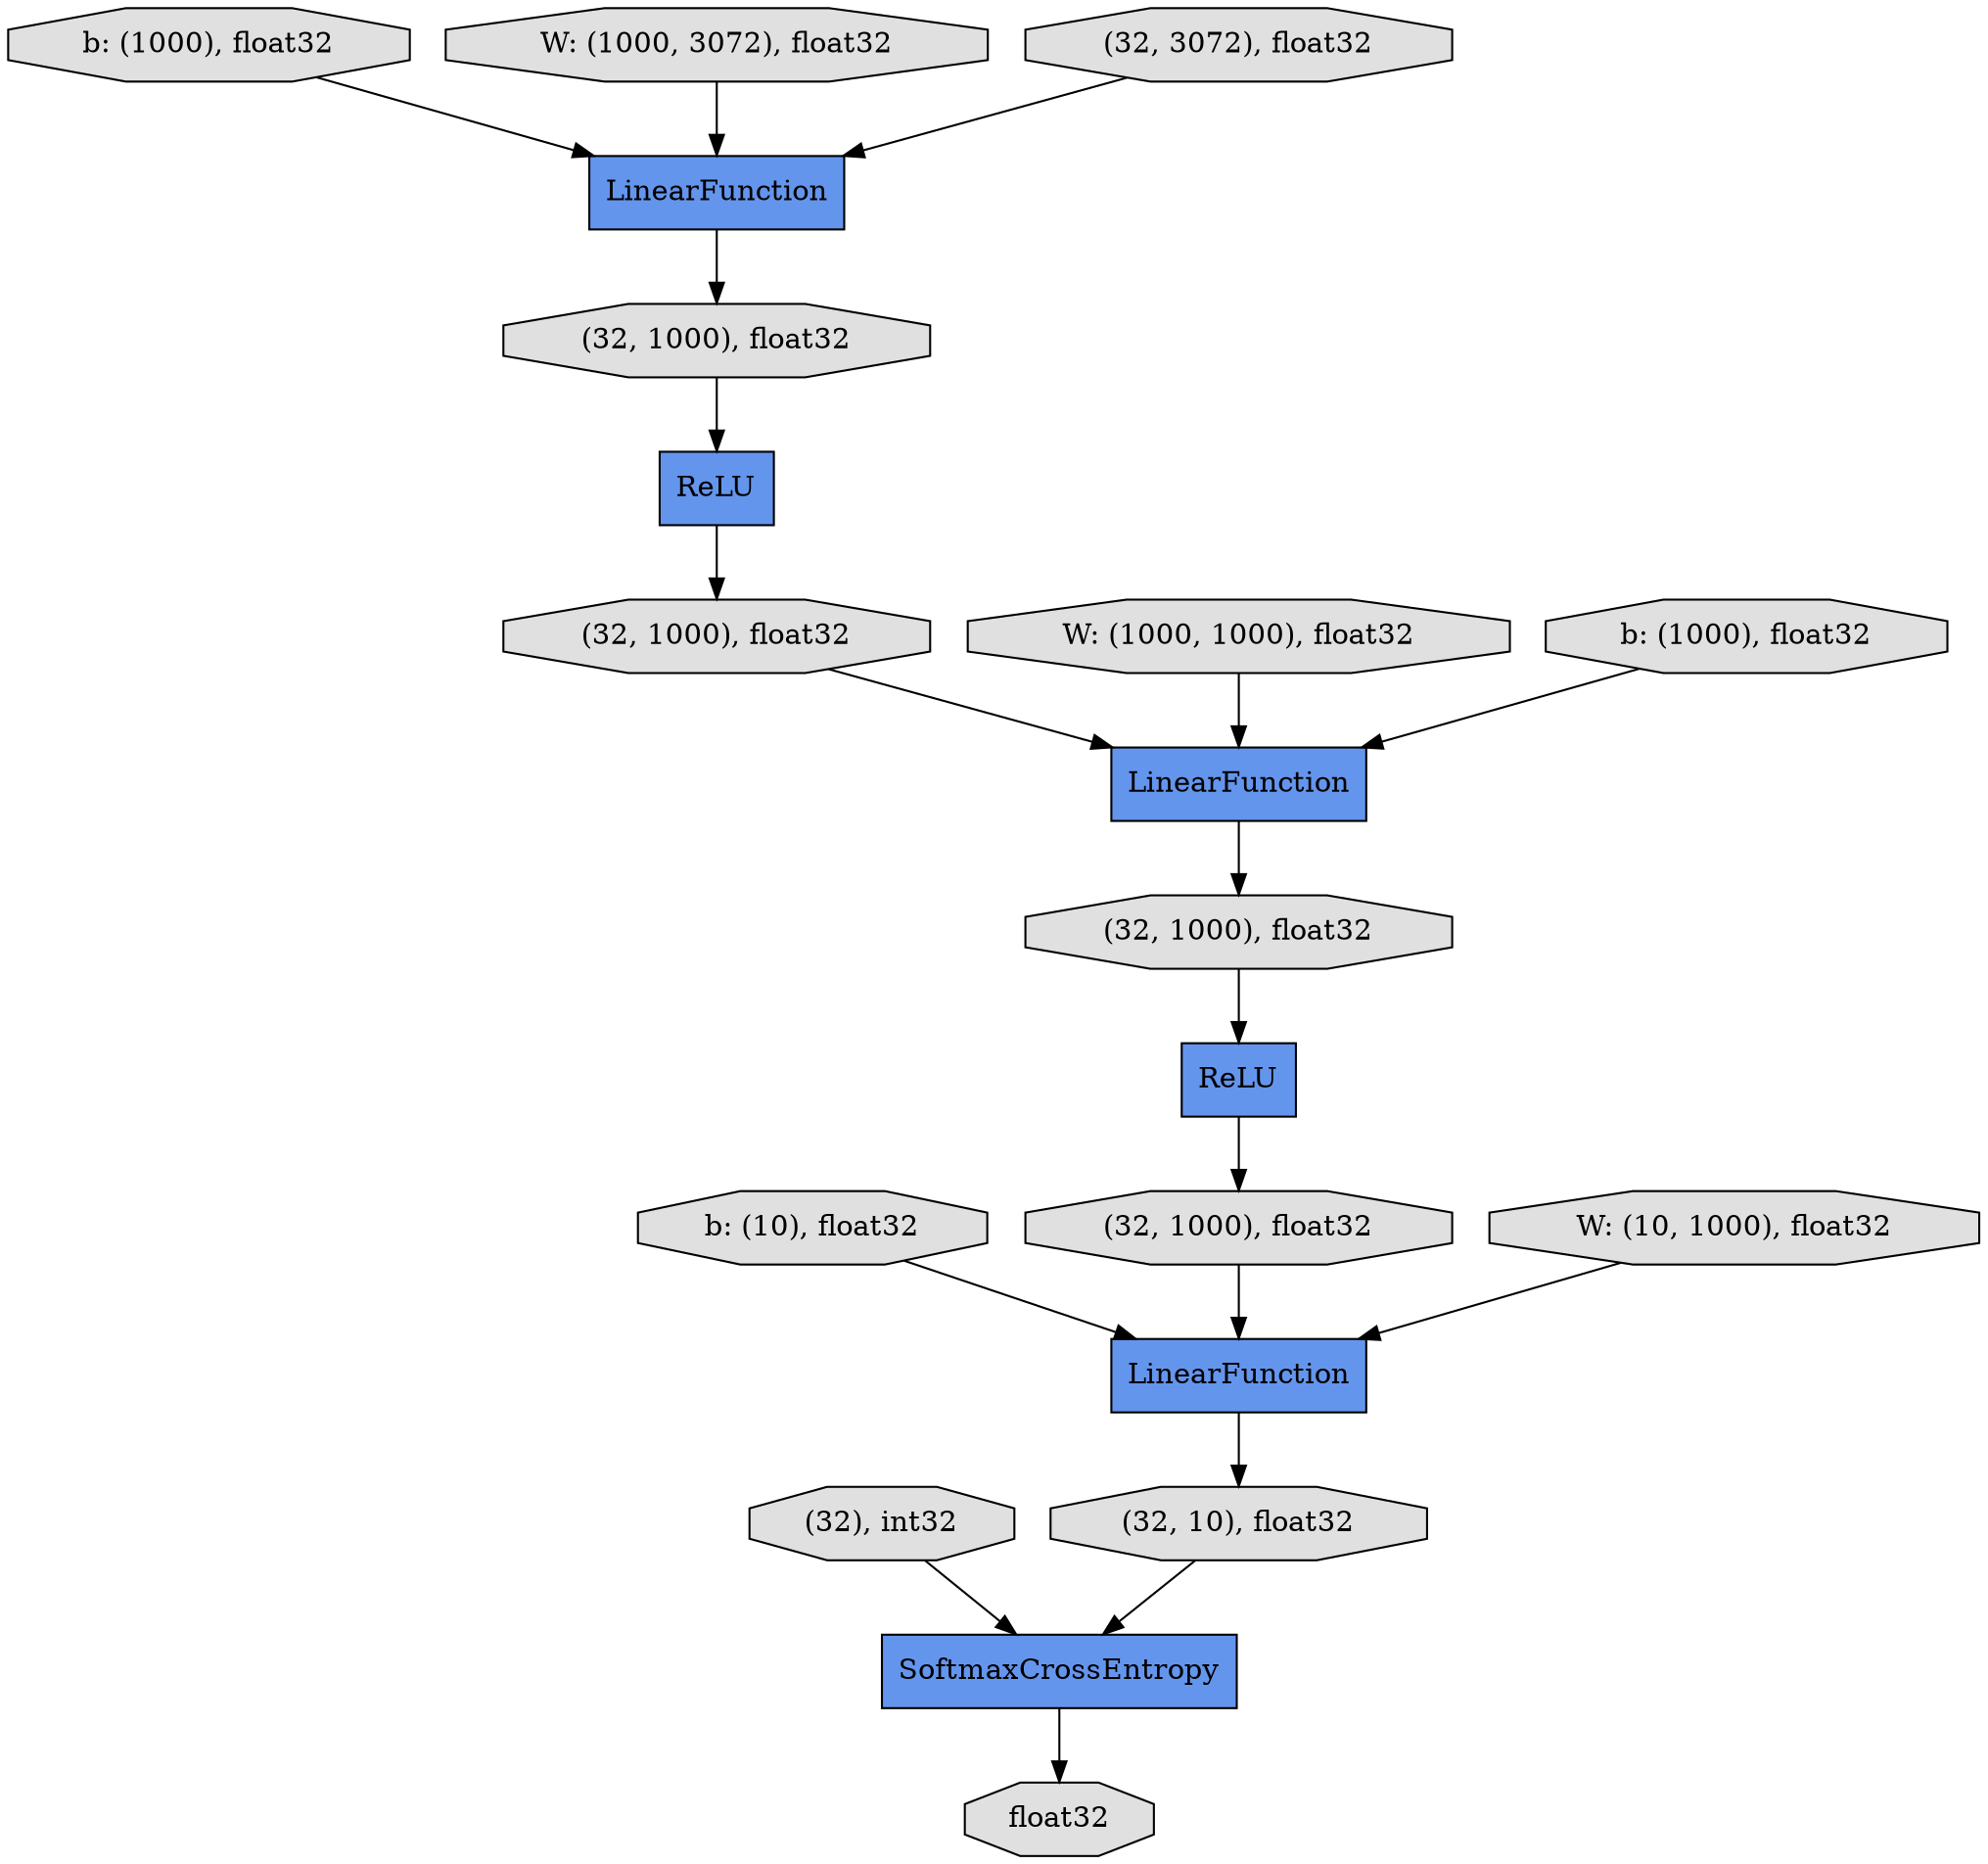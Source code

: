digraph graphname{rankdir=TB;23260948320776 [label="LinearFunction",shape="record",fillcolor="#6495ED",style="filled"];23260948321840 [label="(32, 1000), float32",shape="octagon",fillcolor="#E0E0E0",style="filled"];23260841373768 [label="float32",shape="octagon",fillcolor="#E0E0E0",style="filled"];23260948320832 [label="(32, 1000), float32",shape="octagon",fillcolor="#E0E0E0",style="filled"];23260948337216 [label="LinearFunction",shape="record",fillcolor="#6495ED",style="filled"];23260948574840 [label="b: (10), float32",shape="octagon",fillcolor="#E0E0E0",style="filled"];23260948577360 [label="b: (1000), float32",shape="octagon",fillcolor="#E0E0E0",style="filled"];23260948168376 [label="ReLU",shape="record",fillcolor="#6495ED",style="filled"];23262321716472 [label="W: (1000, 3072), float32",shape="octagon",fillcolor="#E0E0E0",style="filled"];23260948577136 [label="W: (1000, 1000), float32",shape="octagon",fillcolor="#E0E0E0",style="filled"];23260841270576 [label="(32, 10), float32",shape="octagon",fillcolor="#E0E0E0",style="filled"];23260948577584 [label="(32, 1000), float32",shape="octagon",fillcolor="#E0E0E0",style="filled"];23260948576576 [label="(32, 1000), float32",shape="octagon",fillcolor="#E0E0E0",style="filled"];23260948578144 [label="W: (10, 1000), float32",shape="octagon",fillcolor="#E0E0E0",style="filled"];23260948322680 [label="LinearFunction",shape="record",fillcolor="#6495ED",style="filled"];23260948167480 [label="(32, 3072), float32",shape="octagon",fillcolor="#E0E0E0",style="filled"];23260948323744 [label="SoftmaxCrossEntropy",shape="record",fillcolor="#6495ED",style="filled"];23260948322736 [label="ReLU",shape="record",fillcolor="#6495ED",style="filled"];23260948577752 [label="b: (1000), float32",shape="octagon",fillcolor="#E0E0E0",style="filled"];23260842555376 [label="(32), int32",shape="octagon",fillcolor="#E0E0E0",style="filled"];23260948577360 -> 23260948337216;23260948574840 -> 23260948320776;23260948168376 -> 23260948320832;23260841270576 -> 23260948323744;23260948320776 -> 23260841270576;23260948167480 -> 23260948337216;23260948322736 -> 23260948577584;23260842555376 -> 23260948323744;23260948577136 -> 23260948322680;23260948322680 -> 23260948576576;23260948321840 -> 23260948168376;23260948320832 -> 23260948322680;23260948577752 -> 23260948322680;23262321716472 -> 23260948337216;23260948323744 -> 23260841373768;23260948337216 -> 23260948321840;23260948577584 -> 23260948320776;23260948578144 -> 23260948320776;23260948576576 -> 23260948322736;}